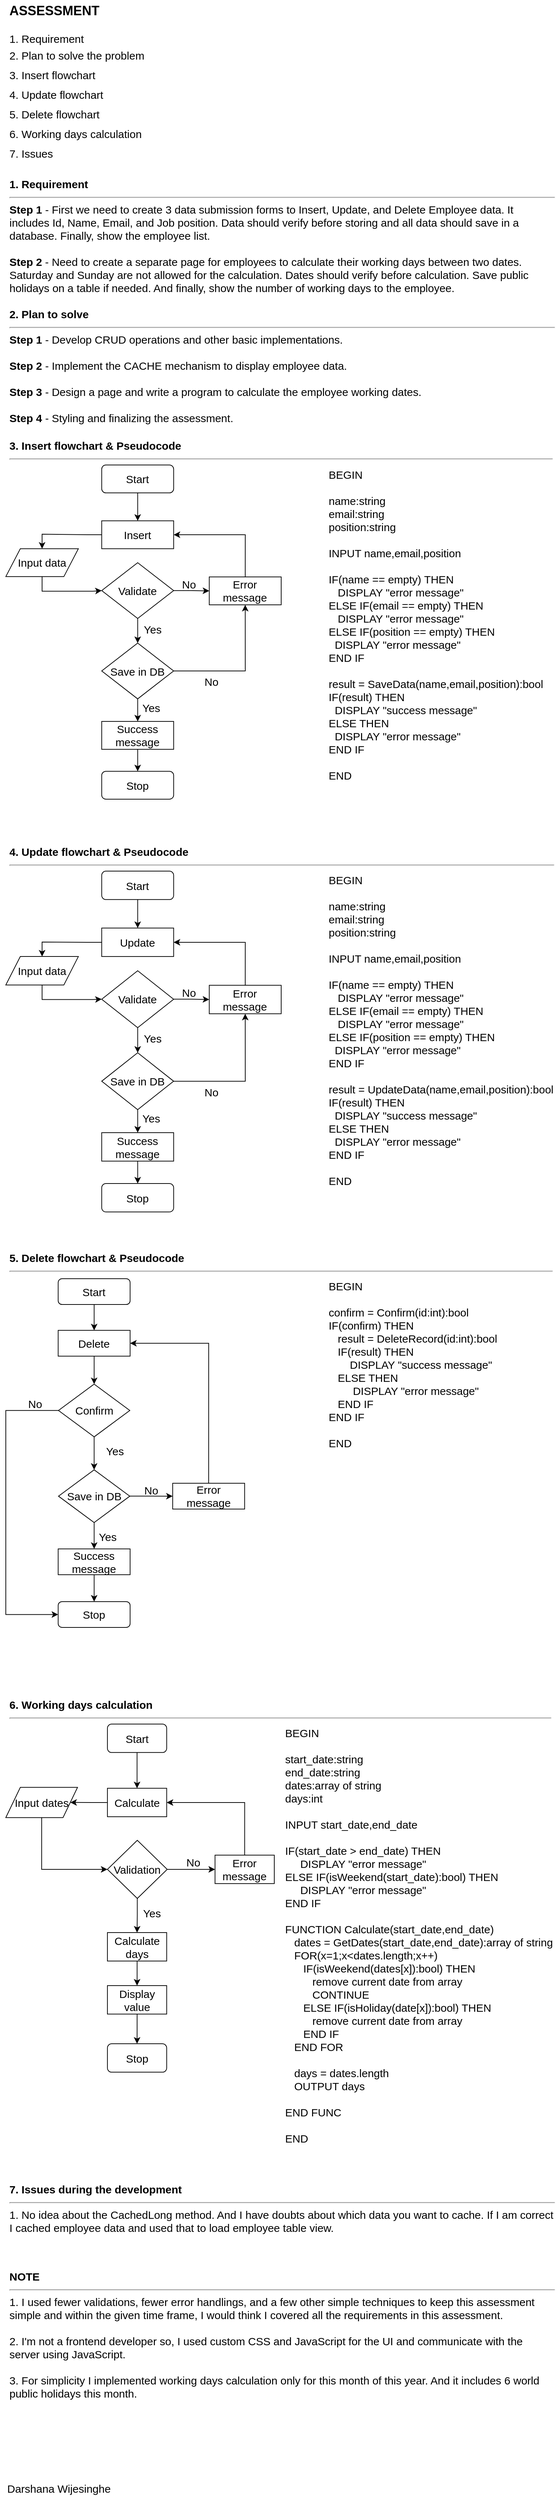 <mxfile version="14.6.13" type="device"><diagram id="C5RBs43oDa-KdzZeNtuy" name="Page-1"><mxGraphModel dx="1086" dy="816" grid="1" gridSize="10" guides="1" tooltips="1" connect="1" arrows="1" fold="1" page="1" pageScale="1" pageWidth="827" pageHeight="1169" math="0" shadow="0"><root><mxCell id="WIyWlLk6GJQsqaUBKTNV-0"/><mxCell id="WIyWlLk6GJQsqaUBKTNV-1" parent="WIyWlLk6GJQsqaUBKTNV-0"/><mxCell id="ze34pspQRuVMkcRiE3Pw-13" value="&lt;font size=&quot;1&quot;&gt;&lt;span style=&quot;font-size: 15px&quot;&gt;&lt;b&gt;1. Requirement&amp;nbsp; &amp;nbsp; &amp;nbsp; &amp;nbsp; &amp;nbsp; &amp;nbsp; &amp;nbsp; &amp;nbsp; &amp;nbsp; &amp;nbsp; &amp;nbsp; &amp;nbsp; &amp;nbsp; &amp;nbsp; &amp;nbsp; &amp;nbsp; &amp;nbsp; &amp;nbsp; &amp;nbsp; &amp;nbsp; &amp;nbsp; &amp;nbsp; &amp;nbsp; &amp;nbsp; &amp;nbsp; &amp;nbsp; &amp;nbsp; &amp;nbsp; &amp;nbsp; &amp;nbsp; &amp;nbsp; &amp;nbsp; &amp;nbsp; &amp;nbsp; &amp;nbsp; &amp;nbsp; &amp;nbsp; &amp;nbsp; &amp;nbsp; &amp;nbsp; &amp;nbsp; &amp;nbsp; &amp;nbsp; &amp;nbsp; &amp;nbsp; &amp;nbsp; &amp;nbsp; &amp;nbsp; &amp;nbsp; &amp;nbsp; &amp;nbsp; &amp;nbsp; &amp;nbsp; &amp;nbsp; &amp;nbsp; &amp;nbsp; &amp;nbsp; &amp;nbsp; &amp;nbsp; &amp;nbsp; &amp;nbsp; &amp;nbsp; &amp;nbsp; &amp;nbsp; &amp;nbsp; &amp;nbsp; &amp;nbsp; &amp;nbsp; &amp;nbsp; &amp;nbsp; &amp;nbsp; &amp;nbsp; &amp;nbsp; &amp;nbsp; &amp;nbsp; &amp;nbsp; &amp;nbsp;&amp;nbsp;&lt;br&gt;&lt;/b&gt;&lt;/span&gt;&lt;/font&gt;&lt;hr&gt;&lt;font size=&quot;1&quot;&gt;&lt;span style=&quot;font-size: 15px&quot;&gt;&lt;b&gt;Step 1 &lt;/b&gt;- First we need to create 3 data submission forms to Insert, Update, and Delete Employee data. It includes Id, Name, Email, and Job position. Data should verify before storing and all data should save in a database. Finally, show the employee list.&lt;br&gt;&lt;br&gt;&lt;b&gt;Step 2&lt;/b&gt;&amp;nbsp;- Need to create a separate page for employees to calculate their working days between two dates. Saturday and Sunday are not allowed for the calculation. Dates should verify before calculation. Save public holidays on a table if needed. And finally, show the number of working days to the employee.&lt;br&gt;&lt;br&gt;&lt;/span&gt;&lt;/font&gt;&lt;b&gt;2. Plan to solve&amp;nbsp; &amp;nbsp; &amp;nbsp; &amp;nbsp; &amp;nbsp; &amp;nbsp; &amp;nbsp; &amp;nbsp; &amp;nbsp; &amp;nbsp; &amp;nbsp; &amp;nbsp; &amp;nbsp; &amp;nbsp; &amp;nbsp; &amp;nbsp; &amp;nbsp; &amp;nbsp; &amp;nbsp; &amp;nbsp; &amp;nbsp; &amp;nbsp; &amp;nbsp; &amp;nbsp; &amp;nbsp; &amp;nbsp; &amp;nbsp; &amp;nbsp; &amp;nbsp; &amp;nbsp; &amp;nbsp; &amp;nbsp; &amp;nbsp; &amp;nbsp; &amp;nbsp; &amp;nbsp; &amp;nbsp; &amp;nbsp; &amp;nbsp; &amp;nbsp; &amp;nbsp; &amp;nbsp; &amp;nbsp; &amp;nbsp; &amp;nbsp; &amp;nbsp; &amp;nbsp; &amp;nbsp; &amp;nbsp; &amp;nbsp; &amp;nbsp; &amp;nbsp; &amp;nbsp; &amp;nbsp; &amp;nbsp; &amp;nbsp; &amp;nbsp; &amp;nbsp; &amp;nbsp; &amp;nbsp; &amp;nbsp; &amp;nbsp; &amp;nbsp; &amp;nbsp; &amp;nbsp; &amp;nbsp; &amp;nbsp; &amp;nbsp; &amp;nbsp; &amp;nbsp; &amp;nbsp; &amp;nbsp; &amp;nbsp; &amp;nbsp; &amp;nbsp; &amp;nbsp; &amp;nbsp;&lt;/b&gt;&lt;br&gt;&lt;hr&gt;&lt;b&gt;Step 1&amp;nbsp;&lt;/b&gt;- Develop CRUD operations and other basic implementations.&lt;br&gt;&lt;br&gt;&lt;b&gt;Step 2&amp;nbsp;&lt;/b&gt;- Implement the CACHE mechanism to display employee data.&lt;br&gt;&lt;br&gt;&lt;b&gt;Step 3&amp;nbsp;&lt;/b&gt;- Design a page and write a program to calculate the employee working dates.&lt;br&gt;&lt;br&gt;&lt;b&gt;Step 4&amp;nbsp;&lt;/b&gt;- Styling and finalizing the assessment." style="text;strokeColor=none;fillColor=none;spacing=5;spacingTop=-5;whiteSpace=wrap;overflow=hidden;rounded=0;fontSize=15;html=1;spacingBottom=0;verticalAlign=top;spacingLeft=0;" parent="WIyWlLk6GJQsqaUBKTNV-1" vertex="1"><mxGeometry x="40" y="280" width="760" height="360" as="geometry"/></mxCell><mxCell id="ze34pspQRuVMkcRiE3Pw-257" value="" style="group;align=left;" parent="WIyWlLk6GJQsqaUBKTNV-1" vertex="1" connectable="0"><mxGeometry x="40" y="1199" width="760" height="520" as="geometry"/></mxCell><mxCell id="ze34pspQRuVMkcRiE3Pw-288" value="" style="group" parent="ze34pspQRuVMkcRiE3Pw-257" vertex="1" connectable="0"><mxGeometry width="760" height="520" as="geometry"/></mxCell><mxCell id="ze34pspQRuVMkcRiE3Pw-122" value="&lt;font size=&quot;1&quot;&gt;&lt;span style=&quot;font-size: 15px&quot;&gt;&lt;b&gt;4. Update flowchart &amp;amp; Pseudocode&amp;nbsp; &amp;nbsp; &amp;nbsp; &amp;nbsp; &amp;nbsp; &amp;nbsp; &amp;nbsp; &amp;nbsp; &amp;nbsp; &amp;nbsp; &amp;nbsp; &amp;nbsp; &amp;nbsp; &amp;nbsp; &amp;nbsp; &amp;nbsp; &amp;nbsp; &amp;nbsp; &amp;nbsp; &amp;nbsp; &amp;nbsp; &amp;nbsp; &amp;nbsp; &amp;nbsp; &amp;nbsp; &amp;nbsp; &amp;nbsp; &amp;nbsp; &amp;nbsp; &amp;nbsp; &amp;nbsp; &amp;nbsp; &amp;nbsp; &amp;nbsp; &amp;nbsp; &amp;nbsp; &amp;nbsp; &amp;nbsp; &amp;nbsp; &amp;nbsp; &amp;nbsp; &amp;nbsp; &amp;nbsp; &amp;nbsp; &amp;nbsp; &amp;nbsp; &amp;nbsp; &amp;nbsp; &amp;nbsp; &amp;nbsp; &amp;nbsp; &amp;nbsp; &amp;nbsp; &amp;nbsp; &amp;nbsp; &amp;nbsp; &amp;nbsp; &amp;nbsp; &amp;nbsp; &amp;nbsp; &amp;nbsp;&lt;br&gt;&lt;/b&gt;&lt;/span&gt;&lt;/font&gt;&lt;hr&gt;" style="text;strokeColor=none;fillColor=none;spacing=5;spacingTop=-5;whiteSpace=wrap;overflow=hidden;rounded=0;fontSize=15;html=1;spacingBottom=0;verticalAlign=top;spacingLeft=0;" parent="ze34pspQRuVMkcRiE3Pw-288" vertex="1"><mxGeometry width="760" height="520" as="geometry"/></mxCell><mxCell id="ze34pspQRuVMkcRiE3Pw-123" value="" style="group;" parent="ze34pspQRuVMkcRiE3Pw-288" vertex="1" connectable="0"><mxGeometry y="40" width="379.52" height="469.18" as="geometry"/></mxCell><mxCell id="ze34pspQRuVMkcRiE3Pw-124" value="Start" style="rounded=1;whiteSpace=wrap;html=1;fontSize=15;" parent="ze34pspQRuVMkcRiE3Pw-123" vertex="1"><mxGeometry x="132.174" width="99.13" height="39.184" as="geometry"/></mxCell><mxCell id="ze34pspQRuVMkcRiE3Pw-125" value="Update" style="rounded=0;whiteSpace=wrap;html=1;fontSize=15;" parent="ze34pspQRuVMkcRiE3Pw-123" vertex="1"><mxGeometry x="132.174" y="78.367" width="99.13" height="39.184" as="geometry"/></mxCell><mxCell id="ze34pspQRuVMkcRiE3Pw-126" value="" style="edgeStyle=orthogonalEdgeStyle;rounded=0;orthogonalLoop=1;jettySize=auto;html=1;fontSize=15;" parent="ze34pspQRuVMkcRiE3Pw-123" source="ze34pspQRuVMkcRiE3Pw-124" target="ze34pspQRuVMkcRiE3Pw-125" edge="1"><mxGeometry as="geometry"/></mxCell><mxCell id="ze34pspQRuVMkcRiE3Pw-127" value="Input data" style="shape=parallelogram;perimeter=parallelogramPerimeter;whiteSpace=wrap;html=1;fixedSize=1;fontSize=15;" parent="ze34pspQRuVMkcRiE3Pw-123" vertex="1"><mxGeometry y="117.551" width="100" height="39.184" as="geometry"/></mxCell><mxCell id="ze34pspQRuVMkcRiE3Pw-128" value="" style="edgeStyle=orthogonalEdgeStyle;rounded=0;orthogonalLoop=1;jettySize=auto;html=1;fontSize=15;entryX=0.5;entryY=0;entryDx=0;entryDy=0;" parent="ze34pspQRuVMkcRiE3Pw-123" source="ze34pspQRuVMkcRiE3Pw-125" target="ze34pspQRuVMkcRiE3Pw-127" edge="1"><mxGeometry as="geometry"/></mxCell><mxCell id="ze34pspQRuVMkcRiE3Pw-129" value="Validate" style="rhombus;whiteSpace=wrap;html=1;fontSize=15;" parent="ze34pspQRuVMkcRiE3Pw-123" vertex="1"><mxGeometry x="132.174" y="137.145" width="99.13" height="78.367" as="geometry"/></mxCell><mxCell id="ze34pspQRuVMkcRiE3Pw-130" value="" style="edgeStyle=orthogonalEdgeStyle;rounded=0;orthogonalLoop=1;jettySize=auto;html=1;fontSize=15;exitX=0.5;exitY=1;exitDx=0;exitDy=0;" parent="ze34pspQRuVMkcRiE3Pw-123" source="ze34pspQRuVMkcRiE3Pw-127" target="ze34pspQRuVMkcRiE3Pw-129" edge="1"><mxGeometry as="geometry"/></mxCell><mxCell id="ze34pspQRuVMkcRiE3Pw-131" style="edgeStyle=orthogonalEdgeStyle;rounded=0;orthogonalLoop=1;jettySize=auto;html=1;entryX=1;entryY=0.5;entryDx=0;entryDy=0;fontSize=15;exitX=0.5;exitY=0;exitDx=0;exitDy=0;" parent="ze34pspQRuVMkcRiE3Pw-123" source="ze34pspQRuVMkcRiE3Pw-132" target="ze34pspQRuVMkcRiE3Pw-125" edge="1"><mxGeometry as="geometry"/></mxCell><mxCell id="ze34pspQRuVMkcRiE3Pw-132" value="Error message" style="rounded=0;whiteSpace=wrap;html=1;fontSize=15;" parent="ze34pspQRuVMkcRiE3Pw-123" vertex="1"><mxGeometry x="280.39" y="157.147" width="99.13" height="39.184" as="geometry"/></mxCell><mxCell id="ze34pspQRuVMkcRiE3Pw-133" value="" style="edgeStyle=orthogonalEdgeStyle;rounded=0;orthogonalLoop=1;jettySize=auto;html=1;fontSize=15;" parent="ze34pspQRuVMkcRiE3Pw-123" source="ze34pspQRuVMkcRiE3Pw-129" target="ze34pspQRuVMkcRiE3Pw-132" edge="1"><mxGeometry as="geometry"/></mxCell><mxCell id="ze34pspQRuVMkcRiE3Pw-134" style="edgeStyle=orthogonalEdgeStyle;rounded=0;orthogonalLoop=1;jettySize=auto;html=1;entryX=0.5;entryY=1;entryDx=0;entryDy=0;fontSize=15;" parent="ze34pspQRuVMkcRiE3Pw-123" source="ze34pspQRuVMkcRiE3Pw-135" target="ze34pspQRuVMkcRiE3Pw-132" edge="1"><mxGeometry as="geometry"/></mxCell><mxCell id="ze34pspQRuVMkcRiE3Pw-135" value="Save in DB" style="rhombus;whiteSpace=wrap;html=1;fontSize=15;" parent="ze34pspQRuVMkcRiE3Pw-123" vertex="1"><mxGeometry x="132.174" y="249.996" width="99.13" height="78.367" as="geometry"/></mxCell><mxCell id="ze34pspQRuVMkcRiE3Pw-136" value="" style="edgeStyle=orthogonalEdgeStyle;rounded=0;orthogonalLoop=1;jettySize=auto;html=1;fontSize=15;" parent="ze34pspQRuVMkcRiE3Pw-123" source="ze34pspQRuVMkcRiE3Pw-129" target="ze34pspQRuVMkcRiE3Pw-135" edge="1"><mxGeometry as="geometry"/></mxCell><mxCell id="ze34pspQRuVMkcRiE3Pw-137" value="No" style="text;html=1;align=center;verticalAlign=middle;resizable=0;points=[];autosize=1;strokeColor=none;fontSize=15;" parent="ze34pspQRuVMkcRiE3Pw-123" vertex="1"><mxGeometry x="237.301" y="157.147" width="30" height="20" as="geometry"/></mxCell><mxCell id="ze34pspQRuVMkcRiE3Pw-138" value="Yes" style="text;html=1;align=center;verticalAlign=middle;resizable=0;points=[];autosize=1;strokeColor=none;fontSize=15;" parent="ze34pspQRuVMkcRiE3Pw-123" vertex="1"><mxGeometry x="181.739" y="219.998" width="40" height="20" as="geometry"/></mxCell><mxCell id="ze34pspQRuVMkcRiE3Pw-139" value="No" style="text;html=1;align=center;verticalAlign=middle;resizable=0;points=[];autosize=1;strokeColor=none;fontSize=15;" parent="ze34pspQRuVMkcRiE3Pw-123" vertex="1"><mxGeometry x="268.478" y="293.878" width="30" height="20" as="geometry"/></mxCell><mxCell id="ze34pspQRuVMkcRiE3Pw-140" value="Success message" style="rounded=0;whiteSpace=wrap;html=1;fontSize=15;" parent="ze34pspQRuVMkcRiE3Pw-123" vertex="1"><mxGeometry x="132.174" y="359.999" width="99.13" height="39.184" as="geometry"/></mxCell><mxCell id="ze34pspQRuVMkcRiE3Pw-141" style="edgeStyle=orthogonalEdgeStyle;rounded=0;orthogonalLoop=1;jettySize=auto;html=1;entryX=0.5;entryY=0;entryDx=0;entryDy=0;fontSize=15;" parent="ze34pspQRuVMkcRiE3Pw-123" source="ze34pspQRuVMkcRiE3Pw-135" target="ze34pspQRuVMkcRiE3Pw-140" edge="1"><mxGeometry as="geometry"/></mxCell><mxCell id="ze34pspQRuVMkcRiE3Pw-142" value="Stop" style="rounded=1;whiteSpace=wrap;html=1;fontSize=15;" parent="ze34pspQRuVMkcRiE3Pw-123" vertex="1"><mxGeometry x="132.174" y="429.996" width="99.13" height="39.184" as="geometry"/></mxCell><mxCell id="ze34pspQRuVMkcRiE3Pw-143" value="" style="edgeStyle=orthogonalEdgeStyle;rounded=0;orthogonalLoop=1;jettySize=auto;html=1;fontSize=15;" parent="ze34pspQRuVMkcRiE3Pw-123" source="ze34pspQRuVMkcRiE3Pw-140" target="ze34pspQRuVMkcRiE3Pw-142" edge="1"><mxGeometry as="geometry"/></mxCell><mxCell id="ze34pspQRuVMkcRiE3Pw-144" value="Yes" style="text;html=1;align=center;verticalAlign=middle;resizable=0;points=[];autosize=1;strokeColor=none;fontSize=15;" parent="ze34pspQRuVMkcRiE3Pw-123" vertex="1"><mxGeometry x="180" y="330" width="40" height="20" as="geometry"/></mxCell><mxCell id="ze34pspQRuVMkcRiE3Pw-145" value="BEGIN&lt;br&gt;&lt;br&gt;name:string&lt;br&gt;email:string&lt;br&gt;position:string&lt;br&gt;&lt;br&gt;INPUT name,email,position&lt;br&gt;&lt;br&gt;IF(name == empty) THEN&lt;br&gt;&amp;nbsp; &amp;nbsp;DISPLAY &quot;error message&quot;&lt;br&gt;ELSE IF(email == empty) THEN&lt;br&gt;&amp;nbsp; &amp;nbsp;DISPLAY &quot;error message&quot;&lt;br&gt;ELSE IF(position == empty) THEN&lt;br&gt;&amp;nbsp; DISPLAY &quot;error message&quot;&lt;br&gt;END IF&lt;br&gt;&lt;br&gt;result = UpdateData(name,email,position):bool&lt;br&gt;IF(result) THEN&lt;br&gt;&amp;nbsp; DISPLAY &quot;success message&quot;&lt;br&gt;ELSE THEN&lt;br&gt;&amp;nbsp; DISPLAY &quot;error message&quot;&lt;br&gt;END IF&lt;br&gt;&lt;br&gt;END" style="text;strokeColor=none;fillColor=none;spacing=5;spacingTop=-5;whiteSpace=wrap;overflow=hidden;rounded=0;fontSize=15;align=left;verticalAlign=top;html=1;" parent="ze34pspQRuVMkcRiE3Pw-288" vertex="1"><mxGeometry x="440" y="39.18" width="320" height="470" as="geometry"/></mxCell><mxCell id="ze34pspQRuVMkcRiE3Pw-259" value="" style="group;align=left;" parent="WIyWlLk6GJQsqaUBKTNV-1" vertex="1" connectable="0"><mxGeometry x="40" y="2373" width="760" height="630" as="geometry"/></mxCell><mxCell id="ze34pspQRuVMkcRiE3Pw-197" value="&lt;font size=&quot;1&quot;&gt;&lt;span style=&quot;font-size: 15px&quot;&gt;&lt;b&gt;6. Working days calculation&amp;nbsp; &amp;nbsp; &amp;nbsp; &amp;nbsp; &amp;nbsp; &amp;nbsp; &amp;nbsp; &amp;nbsp; &amp;nbsp; &amp;nbsp; &amp;nbsp; &amp;nbsp; &amp;nbsp; &amp;nbsp; &amp;nbsp; &amp;nbsp; &amp;nbsp; &amp;nbsp; &amp;nbsp; &amp;nbsp; &amp;nbsp; &amp;nbsp; &amp;nbsp; &amp;nbsp; &amp;nbsp; &amp;nbsp; &amp;nbsp; &amp;nbsp; &amp;nbsp; &amp;nbsp; &amp;nbsp; &amp;nbsp; &amp;nbsp; &amp;nbsp; &amp;nbsp; &amp;nbsp; &amp;nbsp; &amp;nbsp; &amp;nbsp; &amp;nbsp; &amp;nbsp; &amp;nbsp; &amp;nbsp; &amp;nbsp; &amp;nbsp; &amp;nbsp; &amp;nbsp; &amp;nbsp; &amp;nbsp; &amp;nbsp; &amp;nbsp; &amp;nbsp; &amp;nbsp; &amp;nbsp; &amp;nbsp; &amp;nbsp; &amp;nbsp; &amp;nbsp; &amp;nbsp; &amp;nbsp; &amp;nbsp; &amp;nbsp; &amp;nbsp; &amp;nbsp; &amp;nbsp; &amp;nbsp;&amp;nbsp;&lt;br&gt;&lt;/b&gt;&lt;/span&gt;&lt;/font&gt;&lt;hr&gt;" style="text;strokeColor=none;fillColor=none;spacing=5;spacingTop=-5;whiteSpace=wrap;overflow=hidden;rounded=0;fontSize=15;html=1;spacingBottom=0;verticalAlign=top;spacingLeft=0;" parent="ze34pspQRuVMkcRiE3Pw-259" vertex="1"><mxGeometry width="760" height="630" as="geometry"/></mxCell><mxCell id="ze34pspQRuVMkcRiE3Pw-198" value="BEGIN&lt;br&gt;&lt;br&gt;start_date:string&lt;br&gt;end_date:string&lt;br&gt;dates:array of string&lt;br&gt;days:int&lt;br&gt;&lt;br&gt;INPUT start_date,end_date&lt;br&gt;&lt;br&gt;IF(start_date &amp;gt; end_date) THEN&lt;br&gt;&amp;nbsp; &amp;nbsp; &amp;nbsp;DISPLAY &quot;error message&quot;&lt;br&gt;ELSE IF(isWeekend(start_date):bool) THEN&lt;br&gt;&amp;nbsp; &amp;nbsp; &amp;nbsp;DISPLAY &quot;error message&quot;&lt;br&gt;END IF&lt;br&gt;&lt;br&gt;FUNCTION Calculate(start_date,end_date)&lt;br&gt;&amp;nbsp; &amp;nbsp;dates = GetDates(start_date,end_date):array of string&lt;br&gt;&amp;nbsp; &amp;nbsp;FOR(x=1;x&amp;lt;dates.length;x++)&lt;br&gt;&amp;nbsp; &amp;nbsp; &amp;nbsp; IF(isWeekend(dates[x]):bool) THEN&lt;br&gt;&amp;nbsp; &amp;nbsp; &amp;nbsp; &amp;nbsp; &amp;nbsp;remove current date from array&lt;br&gt;&amp;nbsp; &amp;nbsp; &amp;nbsp; &amp;nbsp; &amp;nbsp;CONTINUE&lt;br&gt;&amp;nbsp; &amp;nbsp; &amp;nbsp; ELSE IF(isHoliday(date[x]):bool) THEN&lt;br&gt;&amp;nbsp; &amp;nbsp; &amp;nbsp; &amp;nbsp; &amp;nbsp;remove current date from array&lt;br&gt;&amp;nbsp; &amp;nbsp; &amp;nbsp; END IF&lt;br&gt;&amp;nbsp; &amp;nbsp;END FOR&lt;br&gt;&lt;br&gt;&amp;nbsp; &amp;nbsp;days = dates.length&lt;br&gt;&amp;nbsp; &amp;nbsp;OUTPUT days&lt;br&gt;&lt;br&gt;END FUNC&lt;br&gt;&lt;br&gt;END" style="text;strokeColor=none;fillColor=none;spacing=5;spacingTop=-5;whiteSpace=wrap;overflow=hidden;rounded=0;fontSize=15;align=left;verticalAlign=top;html=1;" parent="ze34pspQRuVMkcRiE3Pw-259" vertex="1"><mxGeometry x="380" y="39.18" width="380" height="590.82" as="geometry"/></mxCell><mxCell id="ze34pspQRuVMkcRiE3Pw-256" value="" style="group" parent="ze34pspQRuVMkcRiE3Pw-259" vertex="1" connectable="0"><mxGeometry y="40" width="370" height="479.18" as="geometry"/></mxCell><mxCell id="ze34pspQRuVMkcRiE3Pw-221" value="Start" style="rounded=1;whiteSpace=wrap;html=1;fontSize=15;" parent="ze34pspQRuVMkcRiE3Pw-256" vertex="1"><mxGeometry x="140.05" width="81.664" height="39.183" as="geometry"/></mxCell><mxCell id="ze34pspQRuVMkcRiE3Pw-222" value="Calculate" style="rounded=0;whiteSpace=wrap;html=1;fontSize=15;" parent="ze34pspQRuVMkcRiE3Pw-256" vertex="1"><mxGeometry x="140.05" y="88.367" width="81.664" height="39.183" as="geometry"/></mxCell><mxCell id="ze34pspQRuVMkcRiE3Pw-231" value="" style="edgeStyle=orthogonalEdgeStyle;rounded=0;orthogonalLoop=1;jettySize=auto;html=1;fontSize=15;" parent="ze34pspQRuVMkcRiE3Pw-256" source="ze34pspQRuVMkcRiE3Pw-221" target="ze34pspQRuVMkcRiE3Pw-222" edge="1"><mxGeometry as="geometry"/></mxCell><mxCell id="ze34pspQRuVMkcRiE3Pw-223" value="Input dates" style="shape=parallelogram;perimeter=parallelogramPerimeter;whiteSpace=wrap;html=1;fixedSize=1;fontSize=15;align=center;" parent="ze34pspQRuVMkcRiE3Pw-256" vertex="1"><mxGeometry y="87.139" width="98.857" height="41.63" as="geometry"/></mxCell><mxCell id="ze34pspQRuVMkcRiE3Pw-234" value="" style="edgeStyle=orthogonalEdgeStyle;rounded=0;orthogonalLoop=1;jettySize=auto;html=1;fontSize=15;" parent="ze34pspQRuVMkcRiE3Pw-256" source="ze34pspQRuVMkcRiE3Pw-222" target="ze34pspQRuVMkcRiE3Pw-223" edge="1"><mxGeometry as="geometry"/></mxCell><mxCell id="ze34pspQRuVMkcRiE3Pw-224" value="Validation" style="rhombus;whiteSpace=wrap;html=1;fontSize=15;align=center;" parent="ze34pspQRuVMkcRiE3Pw-256" vertex="1"><mxGeometry x="140.047" y="159.999" width="82.381" height="79.999" as="geometry"/></mxCell><mxCell id="ze34pspQRuVMkcRiE3Pw-255" style="edgeStyle=orthogonalEdgeStyle;rounded=0;orthogonalLoop=1;jettySize=auto;html=1;entryX=0;entryY=0.5;entryDx=0;entryDy=0;fontSize=15;exitX=0.5;exitY=1;exitDx=0;exitDy=0;" parent="ze34pspQRuVMkcRiE3Pw-256" source="ze34pspQRuVMkcRiE3Pw-223" target="ze34pspQRuVMkcRiE3Pw-224" edge="1"><mxGeometry relative="1" as="geometry"/></mxCell><mxCell id="ze34pspQRuVMkcRiE3Pw-238" style="edgeStyle=orthogonalEdgeStyle;rounded=0;orthogonalLoop=1;jettySize=auto;html=1;entryX=1;entryY=0.5;entryDx=0;entryDy=0;fontSize=15;exitX=0.5;exitY=0;exitDx=0;exitDy=0;" parent="ze34pspQRuVMkcRiE3Pw-256" source="ze34pspQRuVMkcRiE3Pw-225" target="ze34pspQRuVMkcRiE3Pw-222" edge="1"><mxGeometry as="geometry"/></mxCell><mxCell id="ze34pspQRuVMkcRiE3Pw-225" value="Error message" style="rounded=0;whiteSpace=wrap;html=1;fontSize=15;" parent="ze34pspQRuVMkcRiE3Pw-256" vertex="1"><mxGeometry x="288.336" y="180.406" width="81.664" height="39.183" as="geometry"/></mxCell><mxCell id="ze34pspQRuVMkcRiE3Pw-236" value="" style="edgeStyle=orthogonalEdgeStyle;rounded=0;orthogonalLoop=1;jettySize=auto;html=1;fontSize=15;" parent="ze34pspQRuVMkcRiE3Pw-256" source="ze34pspQRuVMkcRiE3Pw-224" target="ze34pspQRuVMkcRiE3Pw-225" edge="1"><mxGeometry as="geometry"/></mxCell><mxCell id="ze34pspQRuVMkcRiE3Pw-226" value="Calculate days" style="rounded=0;whiteSpace=wrap;html=1;fontSize=15;" parent="ze34pspQRuVMkcRiE3Pw-256" vertex="1"><mxGeometry x="140.05" y="286.995" width="81.664" height="39.183" as="geometry"/></mxCell><mxCell id="ze34pspQRuVMkcRiE3Pw-240" style="edgeStyle=orthogonalEdgeStyle;rounded=0;orthogonalLoop=1;jettySize=auto;html=1;entryX=0.5;entryY=0;entryDx=0;entryDy=0;fontSize=15;" parent="ze34pspQRuVMkcRiE3Pw-256" source="ze34pspQRuVMkcRiE3Pw-224" target="ze34pspQRuVMkcRiE3Pw-226" edge="1"><mxGeometry as="geometry"/></mxCell><mxCell id="ze34pspQRuVMkcRiE3Pw-227" value="Display value" style="rounded=0;whiteSpace=wrap;html=1;fontSize=15;" parent="ze34pspQRuVMkcRiE3Pw-256" vertex="1"><mxGeometry x="140.05" y="359.995" width="81.664" height="39.183" as="geometry"/></mxCell><mxCell id="ze34pspQRuVMkcRiE3Pw-244" style="edgeStyle=orthogonalEdgeStyle;rounded=0;orthogonalLoop=1;jettySize=auto;html=1;entryX=0.5;entryY=0;entryDx=0;entryDy=0;fontSize=15;" parent="ze34pspQRuVMkcRiE3Pw-256" source="ze34pspQRuVMkcRiE3Pw-226" target="ze34pspQRuVMkcRiE3Pw-227" edge="1"><mxGeometry as="geometry"/></mxCell><mxCell id="ze34pspQRuVMkcRiE3Pw-228" value="Stop" style="rounded=1;whiteSpace=wrap;html=1;fontSize=15;" parent="ze34pspQRuVMkcRiE3Pw-256" vertex="1"><mxGeometry x="140.05" y="439.997" width="81.664" height="39.183" as="geometry"/></mxCell><mxCell id="ze34pspQRuVMkcRiE3Pw-245" style="edgeStyle=orthogonalEdgeStyle;rounded=0;orthogonalLoop=1;jettySize=auto;html=1;entryX=0.5;entryY=0;entryDx=0;entryDy=0;fontSize=15;" parent="ze34pspQRuVMkcRiE3Pw-256" source="ze34pspQRuVMkcRiE3Pw-227" target="ze34pspQRuVMkcRiE3Pw-228" edge="1"><mxGeometry as="geometry"/></mxCell><mxCell id="ze34pspQRuVMkcRiE3Pw-237" value="No" style="text;html=1;align=center;verticalAlign=middle;resizable=0;points=[];autosize=1;strokeColor=none;fontSize=15;" parent="ze34pspQRuVMkcRiE3Pw-256" vertex="1"><mxGeometry x="243.023" y="179.999" width="30" height="20" as="geometry"/></mxCell><mxCell id="ze34pspQRuVMkcRiE3Pw-241" value="Yes" style="text;html=1;align=center;verticalAlign=middle;resizable=0;points=[];autosize=1;strokeColor=none;fontSize=15;" parent="ze34pspQRuVMkcRiE3Pw-256" vertex="1"><mxGeometry x="181.238" y="249.998" width="40" height="20" as="geometry"/></mxCell><mxCell id="ze34pspQRuVMkcRiE3Pw-261" value="Darshana Wijesinghe" style="text;html=1;strokeColor=none;fillColor=none;align=left;verticalAlign=top;whiteSpace=wrap;rounded=0;fontSize=15;" parent="WIyWlLk6GJQsqaUBKTNV-1" vertex="1"><mxGeometry x="40" y="3450" width="240" height="30" as="geometry"/></mxCell><mxCell id="ze34pspQRuVMkcRiE3Pw-285" value="&lt;font size=&quot;1&quot;&gt;&lt;span style=&quot;font-size: 15px&quot;&gt;&lt;b&gt;7. Issues during the development&amp;nbsp; &amp;nbsp; &amp;nbsp; &amp;nbsp; &amp;nbsp; &amp;nbsp; &amp;nbsp; &amp;nbsp; &amp;nbsp; &amp;nbsp; &amp;nbsp; &amp;nbsp; &amp;nbsp; &amp;nbsp; &amp;nbsp; &amp;nbsp; &amp;nbsp; &amp;nbsp; &amp;nbsp; &amp;nbsp; &amp;nbsp; &amp;nbsp; &amp;nbsp; &amp;nbsp; &amp;nbsp; &amp;nbsp; &amp;nbsp; &amp;nbsp; &amp;nbsp; &amp;nbsp; &amp;nbsp; &amp;nbsp; &amp;nbsp; &amp;nbsp; &amp;nbsp; &amp;nbsp; &amp;nbsp; &amp;nbsp; &amp;nbsp; &amp;nbsp; &amp;nbsp; &amp;nbsp; &amp;nbsp; &amp;nbsp; &amp;nbsp; &amp;nbsp; &amp;nbsp; &amp;nbsp; &amp;nbsp; &amp;nbsp; &amp;nbsp; &amp;nbsp; &amp;nbsp; &amp;nbsp; &amp;nbsp; &amp;nbsp; &amp;nbsp; &amp;nbsp; &amp;nbsp; &amp;nbsp; &amp;nbsp; &amp;nbsp;&lt;br&gt;&lt;/b&gt;&lt;/span&gt;&lt;/font&gt;&lt;hr&gt;1. No idea about the CachedLong method. And I have doubts about which data you want to cache. If I am correct I cached employee data and used that to load employee table view." style="text;strokeColor=none;fillColor=none;spacing=5;spacingTop=-5;whiteSpace=wrap;overflow=hidden;rounded=0;fontSize=15;html=1;spacingBottom=0;verticalAlign=top;spacingLeft=0;" parent="WIyWlLk6GJQsqaUBKTNV-1" vertex="1"><mxGeometry x="40" y="3040" width="760" height="100" as="geometry"/></mxCell><mxCell id="ze34pspQRuVMkcRiE3Pw-286" value="&lt;font size=&quot;1&quot;&gt;&lt;span style=&quot;font-size: 15px&quot;&gt;&lt;b&gt;NOTE&amp;nbsp; &amp;nbsp; &amp;nbsp; &amp;nbsp; &amp;nbsp; &amp;nbsp; &amp;nbsp; &amp;nbsp; &amp;nbsp; &amp;nbsp; &amp;nbsp; &amp;nbsp; &amp;nbsp; &amp;nbsp; &amp;nbsp; &amp;nbsp; &amp;nbsp; &amp;nbsp; &amp;nbsp; &amp;nbsp; &amp;nbsp; &amp;nbsp; &amp;nbsp; &amp;nbsp; &amp;nbsp; &amp;nbsp; &amp;nbsp; &amp;nbsp; &amp;nbsp; &amp;nbsp; &amp;nbsp; &amp;nbsp; &amp;nbsp; &amp;nbsp; &amp;nbsp; &amp;nbsp; &amp;nbsp; &amp;nbsp; &amp;nbsp; &amp;nbsp; &amp;nbsp; &amp;nbsp; &amp;nbsp; &amp;nbsp; &amp;nbsp; &amp;nbsp; &amp;nbsp; &amp;nbsp; &amp;nbsp; &amp;nbsp; &amp;nbsp; &amp;nbsp; &amp;nbsp; &amp;nbsp; &amp;nbsp; &amp;nbsp; &amp;nbsp; &amp;nbsp; &amp;nbsp; &amp;nbsp;&amp;nbsp;&lt;br&gt;&lt;/b&gt;&lt;/span&gt;&lt;/font&gt;&lt;hr&gt;1. I used fewer validations, fewer error handlings, and a few other simple techniques to keep this assessment simple and within the given time frame, I would think I covered all the requirements in this assessment.&lt;br&gt;&lt;br&gt;2. I'm not a frontend developer so, I used custom CSS and JavaScript for the UI and communicate with the server using JavaScript.&lt;br&gt;&lt;br&gt;3.&amp;nbsp;For simplicity I implemented working days calculation only for this month of this year. And it includes 6 world public holidays this month." style="text;strokeColor=none;fillColor=none;spacing=5;spacingTop=-5;whiteSpace=wrap;overflow=hidden;rounded=0;fontSize=15;html=1;spacingBottom=0;verticalAlign=top;spacingLeft=0;" parent="WIyWlLk6GJQsqaUBKTNV-1" vertex="1"><mxGeometry x="40" y="3160" width="760" height="220" as="geometry"/></mxCell><mxCell id="ze34pspQRuVMkcRiE3Pw-287" value="&lt;font size=&quot;1&quot;&gt;&lt;b style=&quot;font-size: 18px&quot;&gt;ASSESSMENT&lt;br&gt;&lt;/b&gt;&lt;/font&gt;&lt;span style=&quot;text-align: center&quot;&gt;&lt;br&gt;1. Requirement&lt;/span&gt;&lt;font size=&quot;1&quot;&gt;&lt;span style=&quot;font-size: 15px&quot;&gt;&lt;b&gt;&lt;br&gt;&lt;/b&gt;&lt;/span&gt;&lt;/font&gt;&lt;div&gt;&lt;span style=&quot;text-align: center ; line-height: 18px&quot;&gt;&lt;span style=&quot;line-height: 27px&quot;&gt;2. Plan to solve the problem&lt;/span&gt;&lt;/span&gt;&lt;/div&gt;&lt;div&gt;&lt;span style=&quot;text-align: center ; line-height: 18px&quot;&gt;&lt;span style=&quot;line-height: 27px&quot;&gt;3. Insert flowchart&lt;/span&gt;&lt;/span&gt;&lt;/div&gt;&lt;div&gt;&lt;span style=&quot;text-align: center ; line-height: 18px&quot;&gt;&lt;span style=&quot;line-height: 27px&quot;&gt;4. Update flowchart&lt;/span&gt;&lt;/span&gt;&lt;/div&gt;&lt;div&gt;&lt;span style=&quot;text-align: center ; line-height: 18px&quot;&gt;&lt;span style=&quot;line-height: 27px&quot;&gt;5. Delete flowchart&lt;/span&gt;&lt;/span&gt;&lt;/div&gt;&lt;div&gt;&lt;span style=&quot;text-align: center ; line-height: 18px&quot;&gt;&lt;span style=&quot;line-height: 27px&quot;&gt;6. Working days calculation&lt;/span&gt;&lt;/span&gt;&lt;/div&gt;&lt;div&gt;&lt;span style=&quot;text-align: center ; line-height: 18px&quot;&gt;&lt;span style=&quot;line-height: 27px&quot;&gt;7. Issues&lt;/span&gt;&lt;/span&gt;&lt;/div&gt;" style="text;strokeColor=none;fillColor=none;spacing=5;spacingTop=-5;whiteSpace=wrap;overflow=hidden;rounded=0;fontSize=15;html=1;spacingBottom=0;verticalAlign=top;spacingLeft=0;" parent="WIyWlLk6GJQsqaUBKTNV-1" vertex="1"><mxGeometry x="40" y="40" width="760" height="220" as="geometry"/></mxCell><mxCell id="ze34pspQRuVMkcRiE3Pw-149" value="&lt;font size=&quot;1&quot;&gt;&lt;span style=&quot;font-size: 15px&quot;&gt;&lt;b&gt;5. Delete flowchart &amp;amp; Pseudocode&amp;nbsp; &amp;nbsp; &amp;nbsp; &amp;nbsp; &amp;nbsp; &amp;nbsp; &amp;nbsp; &amp;nbsp; &amp;nbsp; &amp;nbsp; &amp;nbsp; &amp;nbsp; &amp;nbsp; &amp;nbsp; &amp;nbsp; &amp;nbsp; &amp;nbsp; &amp;nbsp; &amp;nbsp; &amp;nbsp; &amp;nbsp; &amp;nbsp; &amp;nbsp; &amp;nbsp; &amp;nbsp; &amp;nbsp; &amp;nbsp; &amp;nbsp; &amp;nbsp; &amp;nbsp; &amp;nbsp; &amp;nbsp; &amp;nbsp; &amp;nbsp; &amp;nbsp; &amp;nbsp; &amp;nbsp; &amp;nbsp; &amp;nbsp; &amp;nbsp; &amp;nbsp; &amp;nbsp; &amp;nbsp; &amp;nbsp; &amp;nbsp; &amp;nbsp; &amp;nbsp; &amp;nbsp; &amp;nbsp; &amp;nbsp; &amp;nbsp; &amp;nbsp; &amp;nbsp; &amp;nbsp; &amp;nbsp; &amp;nbsp; &amp;nbsp; &amp;nbsp; &amp;nbsp; &amp;nbsp; &amp;nbsp;&amp;nbsp;&lt;br&gt;&lt;/b&gt;&lt;/span&gt;&lt;/font&gt;&lt;hr&gt;" style="text;strokeColor=none;fillColor=none;spacing=5;spacingTop=-5;whiteSpace=wrap;overflow=hidden;rounded=0;fontSize=15;html=1;spacingBottom=0;verticalAlign=top;spacingLeft=0;" parent="WIyWlLk6GJQsqaUBKTNV-1" vertex="1"><mxGeometry x="40" y="1758" width="760" height="542" as="geometry"/></mxCell><mxCell id="ze34pspQRuVMkcRiE3Pw-172" value="BEGIN&lt;br&gt;&lt;br&gt;confirm = Confirm(id:int):bool&lt;br&gt;IF(confirm) THEN&lt;br&gt;&amp;nbsp; &amp;nbsp;result = DeleteRecord(id:int):bool&lt;br&gt;&amp;nbsp; &amp;nbsp;IF(result) THEN&lt;br&gt;&amp;nbsp; &amp;nbsp; &amp;nbsp; &amp;nbsp;DISPLAY &quot;success message&quot;&lt;br&gt;&amp;nbsp; &amp;nbsp;ELSE THEN&lt;br&gt;&amp;nbsp; &amp;nbsp; &amp;nbsp; &amp;nbsp; DISPLAY &quot;error message&quot;&lt;br&gt;&amp;nbsp; &amp;nbsp;END IF&lt;br&gt;END IF&lt;br&gt;&lt;br&gt;END" style="text;strokeColor=none;fillColor=none;spacing=5;spacingTop=-5;whiteSpace=wrap;overflow=hidden;rounded=0;fontSize=15;align=left;verticalAlign=top;html=1;" parent="WIyWlLk6GJQsqaUBKTNV-1" vertex="1"><mxGeometry x="480" y="1797.18" width="320" height="470" as="geometry"/></mxCell><mxCell id="ze34pspQRuVMkcRiE3Pw-194" value="" style="group" parent="WIyWlLk6GJQsqaUBKTNV-1" vertex="1" connectable="0"><mxGeometry x="40" y="1800" width="329.13" height="480" as="geometry"/></mxCell><mxCell id="ze34pspQRuVMkcRiE3Pw-151" value="Start" style="rounded=1;whiteSpace=wrap;html=1;fontSize=15;" parent="ze34pspQRuVMkcRiE3Pw-194" vertex="1"><mxGeometry x="72.173" width="99.129" height="35.542" as="geometry"/></mxCell><mxCell id="ze34pspQRuVMkcRiE3Pw-152" value="Delete" style="rounded=0;whiteSpace=wrap;html=1;fontSize=15;" parent="ze34pspQRuVMkcRiE3Pw-194" vertex="1"><mxGeometry x="72.173" y="71.084" width="99.129" height="35.542" as="geometry"/></mxCell><mxCell id="ze34pspQRuVMkcRiE3Pw-153" value="" style="edgeStyle=orthogonalEdgeStyle;rounded=0;orthogonalLoop=1;jettySize=auto;html=1;fontSize=15;" parent="ze34pspQRuVMkcRiE3Pw-194" source="ze34pspQRuVMkcRiE3Pw-151" target="ze34pspQRuVMkcRiE3Pw-152" edge="1"><mxGeometry x="-59.999" as="geometry"/></mxCell><mxCell id="ze34pspQRuVMkcRiE3Pw-175" value="Confirm" style="rhombus;whiteSpace=wrap;html=1;fontSize=15;align=center;" parent="ze34pspQRuVMkcRiE3Pw-194" vertex="1"><mxGeometry x="72.609" y="145.129" width="98.259" height="72.565" as="geometry"/></mxCell><mxCell id="ze34pspQRuVMkcRiE3Pw-176" value="" style="edgeStyle=orthogonalEdgeStyle;rounded=0;orthogonalLoop=1;jettySize=auto;html=1;fontSize=15;" parent="ze34pspQRuVMkcRiE3Pw-194" source="ze34pspQRuVMkcRiE3Pw-152" target="ze34pspQRuVMkcRiE3Pw-175" edge="1"><mxGeometry relative="1" as="geometry"/></mxCell><mxCell id="ze34pspQRuVMkcRiE3Pw-177" value="Save in DB" style="rhombus;whiteSpace=wrap;html=1;fontSize=15;align=center;" parent="ze34pspQRuVMkcRiE3Pw-194" vertex="1"><mxGeometry x="72.609" y="263.047" width="98.259" height="72.565" as="geometry"/></mxCell><mxCell id="ze34pspQRuVMkcRiE3Pw-178" value="" style="edgeStyle=orthogonalEdgeStyle;rounded=0;orthogonalLoop=1;jettySize=auto;html=1;fontSize=15;" parent="ze34pspQRuVMkcRiE3Pw-194" source="ze34pspQRuVMkcRiE3Pw-175" target="ze34pspQRuVMkcRiE3Pw-177" edge="1"><mxGeometry relative="1" as="geometry"/></mxCell><mxCell id="ze34pspQRuVMkcRiE3Pw-179" value="Yes" style="text;html=1;align=center;verticalAlign=middle;resizable=0;points=[];autosize=1;strokeColor=none;fontSize=15;" parent="ze34pspQRuVMkcRiE3Pw-194" vertex="1"><mxGeometry x="129.998" y="226.764" width="40" height="20" as="geometry"/></mxCell><mxCell id="ze34pspQRuVMkcRiE3Pw-183" style="edgeStyle=orthogonalEdgeStyle;rounded=0;orthogonalLoop=1;jettySize=auto;html=1;entryX=1;entryY=0.5;entryDx=0;entryDy=0;fontSize=15;exitX=0.5;exitY=0;exitDx=0;exitDy=0;" parent="ze34pspQRuVMkcRiE3Pw-194" source="ze34pspQRuVMkcRiE3Pw-180" target="ze34pspQRuVMkcRiE3Pw-152" edge="1"><mxGeometry relative="1" as="geometry"/></mxCell><mxCell id="ze34pspQRuVMkcRiE3Pw-180" value="Error message" style="rounded=0;whiteSpace=wrap;html=1;fontSize=15;" parent="ze34pspQRuVMkcRiE3Pw-194" vertex="1"><mxGeometry x="230.001" y="281.557" width="99.129" height="35.542" as="geometry"/></mxCell><mxCell id="ze34pspQRuVMkcRiE3Pw-181" value="" style="edgeStyle=orthogonalEdgeStyle;rounded=0;orthogonalLoop=1;jettySize=auto;html=1;fontSize=15;" parent="ze34pspQRuVMkcRiE3Pw-194" source="ze34pspQRuVMkcRiE3Pw-177" target="ze34pspQRuVMkcRiE3Pw-180" edge="1"><mxGeometry relative="1" as="geometry"/></mxCell><mxCell id="ze34pspQRuVMkcRiE3Pw-182" value="No" style="text;html=1;align=center;verticalAlign=middle;resizable=0;points=[];autosize=1;strokeColor=none;fontSize=15;" parent="ze34pspQRuVMkcRiE3Pw-194" vertex="1"><mxGeometry x="184.998" y="281.188" width="30" height="20" as="geometry"/></mxCell><mxCell id="ze34pspQRuVMkcRiE3Pw-185" value="Success message" style="rounded=0;whiteSpace=wrap;html=1;fontSize=15;" parent="ze34pspQRuVMkcRiE3Pw-194" vertex="1"><mxGeometry x="72.173" y="371.891" width="99.129" height="35.542" as="geometry"/></mxCell><mxCell id="ze34pspQRuVMkcRiE3Pw-186" value="" style="edgeStyle=orthogonalEdgeStyle;rounded=0;orthogonalLoop=1;jettySize=auto;html=1;fontSize=15;" parent="ze34pspQRuVMkcRiE3Pw-194" source="ze34pspQRuVMkcRiE3Pw-177" target="ze34pspQRuVMkcRiE3Pw-185" edge="1"><mxGeometry relative="1" as="geometry"/></mxCell><mxCell id="ze34pspQRuVMkcRiE3Pw-187" value="Yes" style="text;html=1;align=center;verticalAlign=middle;resizable=0;points=[];autosize=1;strokeColor=none;fontSize=15;" parent="ze34pspQRuVMkcRiE3Pw-194" vertex="1"><mxGeometry x="119.998" y="344.682" width="40" height="20" as="geometry"/></mxCell><mxCell id="ze34pspQRuVMkcRiE3Pw-188" value="Stop" style="rounded=1;whiteSpace=wrap;html=1;fontSize=15;" parent="ze34pspQRuVMkcRiE3Pw-194" vertex="1"><mxGeometry x="72.173" y="444.458" width="99.129" height="35.542" as="geometry"/></mxCell><mxCell id="ze34pspQRuVMkcRiE3Pw-192" style="edgeStyle=orthogonalEdgeStyle;rounded=0;orthogonalLoop=1;jettySize=auto;html=1;entryX=0;entryY=0.5;entryDx=0;entryDy=0;fontSize=15;exitX=0;exitY=0.5;exitDx=0;exitDy=0;" parent="ze34pspQRuVMkcRiE3Pw-194" source="ze34pspQRuVMkcRiE3Pw-175" target="ze34pspQRuVMkcRiE3Pw-188" edge="1"><mxGeometry relative="1" as="geometry"><Array as="points"><mxPoint y="181.411"/><mxPoint y="462.599"/></Array></mxGeometry></mxCell><mxCell id="ze34pspQRuVMkcRiE3Pw-189" value="" style="edgeStyle=orthogonalEdgeStyle;rounded=0;orthogonalLoop=1;jettySize=auto;html=1;fontSize=15;" parent="ze34pspQRuVMkcRiE3Pw-194" source="ze34pspQRuVMkcRiE3Pw-185" target="ze34pspQRuVMkcRiE3Pw-188" edge="1"><mxGeometry relative="1" as="geometry"/></mxCell><mxCell id="ze34pspQRuVMkcRiE3Pw-193" value="No" style="text;html=1;align=center;verticalAlign=middle;resizable=0;points=[];autosize=1;strokeColor=none;fontSize=15;" parent="ze34pspQRuVMkcRiE3Pw-194" vertex="1"><mxGeometry x="25.0" y="162.363" width="30" height="20" as="geometry"/></mxCell><mxCell id="ze34pspQRuVMkcRiE3Pw-289" value="" style="group" parent="WIyWlLk6GJQsqaUBKTNV-1" vertex="1" connectable="0"><mxGeometry x="40" y="640" width="760" height="520" as="geometry"/></mxCell><mxCell id="ze34pspQRuVMkcRiE3Pw-121" value="&lt;font size=&quot;1&quot;&gt;&lt;span style=&quot;font-size: 15px&quot;&gt;&lt;b&gt;3. Insert flowchart &amp;amp; Pseudocode&amp;nbsp; &amp;nbsp; &amp;nbsp; &amp;nbsp; &amp;nbsp; &amp;nbsp; &amp;nbsp; &amp;nbsp; &amp;nbsp; &amp;nbsp; &amp;nbsp; &amp;nbsp; &amp;nbsp; &amp;nbsp; &amp;nbsp; &amp;nbsp; &amp;nbsp; &amp;nbsp; &amp;nbsp; &amp;nbsp; &amp;nbsp; &amp;nbsp; &amp;nbsp; &amp;nbsp; &amp;nbsp; &amp;nbsp; &amp;nbsp; &amp;nbsp; &amp;nbsp; &amp;nbsp; &amp;nbsp; &amp;nbsp; &amp;nbsp; &amp;nbsp; &amp;nbsp; &amp;nbsp; &amp;nbsp; &amp;nbsp; &amp;nbsp; &amp;nbsp; &amp;nbsp; &amp;nbsp; &amp;nbsp; &amp;nbsp; &amp;nbsp; &amp;nbsp; &amp;nbsp; &amp;nbsp; &amp;nbsp; &amp;nbsp; &amp;nbsp; &amp;nbsp; &amp;nbsp; &amp;nbsp; &amp;nbsp; &amp;nbsp; &amp;nbsp; &amp;nbsp; &amp;nbsp; &amp;nbsp; &amp;nbsp; &amp;nbsp;&lt;br&gt;&lt;/b&gt;&lt;/span&gt;&lt;/font&gt;&lt;hr&gt;&amp;nbsp;&amp;nbsp;" style="text;strokeColor=none;fillColor=none;spacing=5;spacingTop=-5;whiteSpace=wrap;overflow=hidden;rounded=0;fontSize=15;html=1;spacingBottom=0;verticalAlign=top;spacingLeft=0;" parent="ze34pspQRuVMkcRiE3Pw-289" vertex="1"><mxGeometry width="760" height="520" as="geometry"/></mxCell><mxCell id="ze34pspQRuVMkcRiE3Pw-51" value="BEGIN&lt;br&gt;&lt;br&gt;name:string&lt;br&gt;email:string&lt;br&gt;position:string&lt;br&gt;&lt;br&gt;INPUT name,email,position&lt;br&gt;&lt;br&gt;IF(name == empty) THEN&lt;br&gt;&amp;nbsp; &amp;nbsp;DISPLAY &quot;error message&quot;&lt;br&gt;ELSE IF(email == empty) THEN&lt;br&gt;&amp;nbsp; &amp;nbsp;DISPLAY &quot;error message&quot;&lt;br&gt;ELSE IF(position == empty) THEN&lt;br&gt;&amp;nbsp; DISPLAY &quot;error message&quot;&lt;br&gt;END IF&lt;br&gt;&lt;br&gt;result = SaveData(name,email,position):bool&lt;br&gt;IF(result) THEN&lt;br&gt;&amp;nbsp; DISPLAY &quot;success message&quot;&lt;br&gt;ELSE THEN&lt;br&gt;&amp;nbsp; DISPLAY &quot;error message&quot;&lt;br&gt;END IF&lt;br&gt;&lt;br&gt;END" style="text;strokeColor=none;fillColor=none;spacing=5;spacingTop=-5;whiteSpace=wrap;overflow=hidden;rounded=0;fontSize=15;align=left;verticalAlign=top;html=1;" parent="ze34pspQRuVMkcRiE3Pw-289" vertex="1"><mxGeometry x="440" y="40" width="320" height="470" as="geometry"/></mxCell><mxCell id="ze34pspQRuVMkcRiE3Pw-118" value="" style="group" parent="ze34pspQRuVMkcRiE3Pw-289" vertex="1" connectable="0"><mxGeometry y="40" width="379.52" height="460" as="geometry"/></mxCell><mxCell id="ze34pspQRuVMkcRiE3Pw-22" value="Start" style="rounded=1;whiteSpace=wrap;html=1;fontSize=15;" parent="ze34pspQRuVMkcRiE3Pw-118" vertex="1"><mxGeometry x="132.174" width="99.13" height="38.417" as="geometry"/></mxCell><mxCell id="ze34pspQRuVMkcRiE3Pw-23" value="Insert" style="rounded=0;whiteSpace=wrap;html=1;fontSize=15;" parent="ze34pspQRuVMkcRiE3Pw-118" vertex="1"><mxGeometry x="132.174" y="76.834" width="99.13" height="38.417" as="geometry"/></mxCell><mxCell id="ze34pspQRuVMkcRiE3Pw-29" value="" style="edgeStyle=orthogonalEdgeStyle;rounded=0;orthogonalLoop=1;jettySize=auto;html=1;fontSize=15;" parent="ze34pspQRuVMkcRiE3Pw-118" source="ze34pspQRuVMkcRiE3Pw-22" target="ze34pspQRuVMkcRiE3Pw-23" edge="1"><mxGeometry as="geometry"/></mxCell><mxCell id="ze34pspQRuVMkcRiE3Pw-24" value="Input data" style="shape=parallelogram;perimeter=parallelogramPerimeter;whiteSpace=wrap;html=1;fixedSize=1;fontSize=15;" parent="ze34pspQRuVMkcRiE3Pw-118" vertex="1"><mxGeometry y="115.251" width="100" height="38.417" as="geometry"/></mxCell><mxCell id="ze34pspQRuVMkcRiE3Pw-30" value="" style="edgeStyle=orthogonalEdgeStyle;rounded=0;orthogonalLoop=1;jettySize=auto;html=1;fontSize=15;entryX=0.5;entryY=0;entryDx=0;entryDy=0;" parent="ze34pspQRuVMkcRiE3Pw-118" source="ze34pspQRuVMkcRiE3Pw-23" target="ze34pspQRuVMkcRiE3Pw-24" edge="1"><mxGeometry as="geometry"/></mxCell><mxCell id="ze34pspQRuVMkcRiE3Pw-25" value="Validate" style="rhombus;whiteSpace=wrap;html=1;fontSize=15;" parent="ze34pspQRuVMkcRiE3Pw-118" vertex="1"><mxGeometry x="132.174" y="134.461" width="99.13" height="76.834" as="geometry"/></mxCell><mxCell id="ze34pspQRuVMkcRiE3Pw-36" value="" style="edgeStyle=orthogonalEdgeStyle;rounded=0;orthogonalLoop=1;jettySize=auto;html=1;fontSize=15;exitX=0.5;exitY=1;exitDx=0;exitDy=0;" parent="ze34pspQRuVMkcRiE3Pw-118" source="ze34pspQRuVMkcRiE3Pw-24" target="ze34pspQRuVMkcRiE3Pw-25" edge="1"><mxGeometry as="geometry"/></mxCell><mxCell id="ze34pspQRuVMkcRiE3Pw-45" style="edgeStyle=orthogonalEdgeStyle;rounded=0;orthogonalLoop=1;jettySize=auto;html=1;entryX=1;entryY=0.5;entryDx=0;entryDy=0;fontSize=15;exitX=0.5;exitY=0;exitDx=0;exitDy=0;" parent="ze34pspQRuVMkcRiE3Pw-118" source="ze34pspQRuVMkcRiE3Pw-26" target="ze34pspQRuVMkcRiE3Pw-23" edge="1"><mxGeometry as="geometry"/></mxCell><mxCell id="ze34pspQRuVMkcRiE3Pw-26" value="Error message" style="rounded=0;whiteSpace=wrap;html=1;fontSize=15;" parent="ze34pspQRuVMkcRiE3Pw-118" vertex="1"><mxGeometry x="280.39" y="154.072" width="99.13" height="38.417" as="geometry"/></mxCell><mxCell id="ze34pspQRuVMkcRiE3Pw-37" value="" style="edgeStyle=orthogonalEdgeStyle;rounded=0;orthogonalLoop=1;jettySize=auto;html=1;fontSize=15;" parent="ze34pspQRuVMkcRiE3Pw-118" source="ze34pspQRuVMkcRiE3Pw-25" target="ze34pspQRuVMkcRiE3Pw-26" edge="1"><mxGeometry as="geometry"/></mxCell><mxCell id="ze34pspQRuVMkcRiE3Pw-41" style="edgeStyle=orthogonalEdgeStyle;rounded=0;orthogonalLoop=1;jettySize=auto;html=1;entryX=0.5;entryY=1;entryDx=0;entryDy=0;fontSize=15;" parent="ze34pspQRuVMkcRiE3Pw-118" source="ze34pspQRuVMkcRiE3Pw-27" target="ze34pspQRuVMkcRiE3Pw-26" edge="1"><mxGeometry as="geometry"/></mxCell><mxCell id="ze34pspQRuVMkcRiE3Pw-27" value="Save in DB" style="rhombus;whiteSpace=wrap;html=1;fontSize=15;" parent="ze34pspQRuVMkcRiE3Pw-118" vertex="1"><mxGeometry x="132.174" y="245.104" width="99.13" height="76.834" as="geometry"/></mxCell><mxCell id="ze34pspQRuVMkcRiE3Pw-39" value="" style="edgeStyle=orthogonalEdgeStyle;rounded=0;orthogonalLoop=1;jettySize=auto;html=1;fontSize=15;" parent="ze34pspQRuVMkcRiE3Pw-118" source="ze34pspQRuVMkcRiE3Pw-25" target="ze34pspQRuVMkcRiE3Pw-27" edge="1"><mxGeometry as="geometry"/></mxCell><mxCell id="ze34pspQRuVMkcRiE3Pw-38" value="No" style="text;html=1;align=center;verticalAlign=middle;resizable=0;points=[];autosize=1;strokeColor=none;fontSize=15;" parent="ze34pspQRuVMkcRiE3Pw-118" vertex="1"><mxGeometry x="237.301" y="154.072" width="30" height="20" as="geometry"/></mxCell><mxCell id="ze34pspQRuVMkcRiE3Pw-40" value="Yes" style="text;html=1;align=center;verticalAlign=middle;resizable=0;points=[];autosize=1;strokeColor=none;fontSize=15;" parent="ze34pspQRuVMkcRiE3Pw-118" vertex="1"><mxGeometry x="181.739" y="215.693" width="40" height="20" as="geometry"/></mxCell><mxCell id="ze34pspQRuVMkcRiE3Pw-44" value="No" style="text;html=1;align=center;verticalAlign=middle;resizable=0;points=[];autosize=1;strokeColor=none;fontSize=15;" parent="ze34pspQRuVMkcRiE3Pw-118" vertex="1"><mxGeometry x="268.478" y="288.128" width="30" height="20" as="geometry"/></mxCell><mxCell id="ze34pspQRuVMkcRiE3Pw-53" value="Success message" style="rounded=0;whiteSpace=wrap;html=1;fontSize=15;" parent="ze34pspQRuVMkcRiE3Pw-118" vertex="1"><mxGeometry x="132.174" y="352.955" width="99.13" height="38.417" as="geometry"/></mxCell><mxCell id="ze34pspQRuVMkcRiE3Pw-86" style="edgeStyle=orthogonalEdgeStyle;rounded=0;orthogonalLoop=1;jettySize=auto;html=1;entryX=0.5;entryY=0;entryDx=0;entryDy=0;fontSize=15;" parent="ze34pspQRuVMkcRiE3Pw-118" source="ze34pspQRuVMkcRiE3Pw-27" target="ze34pspQRuVMkcRiE3Pw-53" edge="1"><mxGeometry as="geometry"/></mxCell><mxCell id="ze34pspQRuVMkcRiE3Pw-54" value="Stop" style="rounded=1;whiteSpace=wrap;html=1;fontSize=15;" parent="ze34pspQRuVMkcRiE3Pw-118" vertex="1"><mxGeometry x="132.174" y="421.583" width="99.13" height="38.417" as="geometry"/></mxCell><mxCell id="ze34pspQRuVMkcRiE3Pw-59" value="" style="edgeStyle=orthogonalEdgeStyle;rounded=0;orthogonalLoop=1;jettySize=auto;html=1;fontSize=15;" parent="ze34pspQRuVMkcRiE3Pw-118" source="ze34pspQRuVMkcRiE3Pw-53" target="ze34pspQRuVMkcRiE3Pw-54" edge="1"><mxGeometry as="geometry"/></mxCell><mxCell id="ze34pspQRuVMkcRiE3Pw-88" value="Yes" style="text;html=1;align=center;verticalAlign=middle;resizable=0;points=[];autosize=1;strokeColor=none;fontSize=15;" parent="ze34pspQRuVMkcRiE3Pw-118" vertex="1"><mxGeometry x="180" y="323.543" width="40" height="20" as="geometry"/></mxCell></root></mxGraphModel></diagram></mxfile>